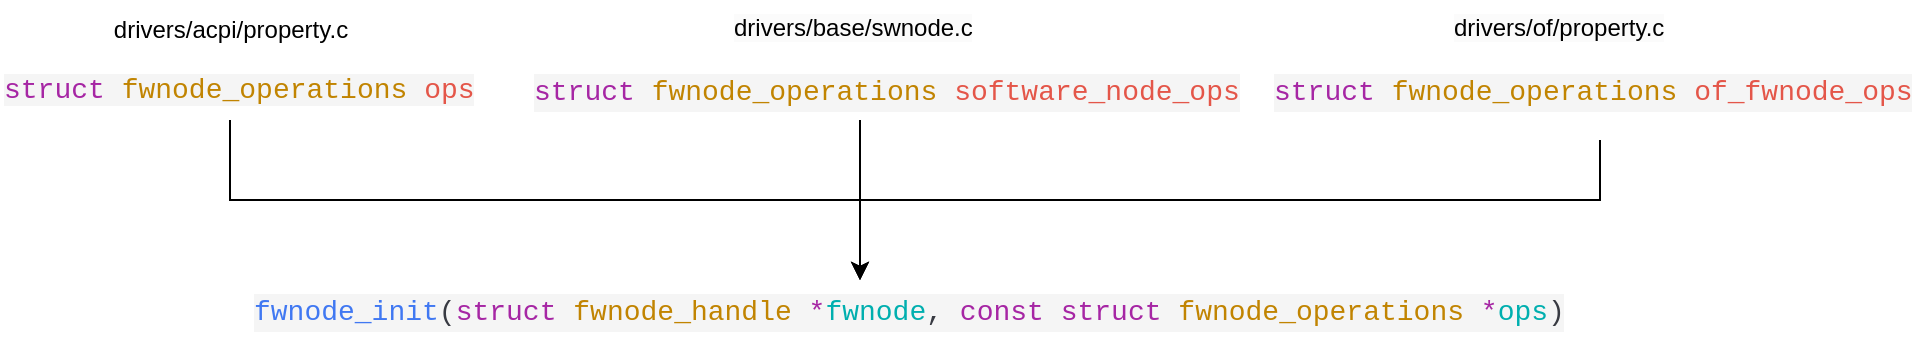 <mxfile version="25.0.3">
  <diagram name="Page-1" id="NSJXgjtKGkGuNpLyBI_f">
    <mxGraphModel dx="1064" dy="538" grid="1" gridSize="10" guides="1" tooltips="1" connect="1" arrows="1" fold="1" page="1" pageScale="1" pageWidth="827" pageHeight="1169" math="0" shadow="0">
      <root>
        <mxCell id="0" />
        <mxCell id="1" parent="0" />
        <mxCell id="LSQM8RCuRyQCz4PE_PzF-1" value="drivers/acpi/property.c" style="text;html=1;align=center;verticalAlign=middle;resizable=0;points=[];autosize=1;strokeColor=none;fillColor=none;" vertex="1" parent="1">
          <mxGeometry x="110" y="350" width="140" height="30" as="geometry" />
        </mxCell>
        <mxCell id="LSQM8RCuRyQCz4PE_PzF-8" style="edgeStyle=orthogonalEdgeStyle;rounded=0;orthogonalLoop=1;jettySize=auto;html=1;exitX=0.5;exitY=1;exitDx=0;exitDy=0;entryX=0.5;entryY=0;entryDx=0;entryDy=0;" edge="1" parent="1" source="LSQM8RCuRyQCz4PE_PzF-2" target="LSQM8RCuRyQCz4PE_PzF-7">
          <mxGeometry relative="1" as="geometry" />
        </mxCell>
        <mxCell id="LSQM8RCuRyQCz4PE_PzF-2" value="&lt;span style=&quot;forced-color-adjust: none; font-family: Consolas, &amp;quot;Courier New&amp;quot;, monospace; font-size: 14px; font-style: normal; font-variant-ligatures: normal; font-variant-caps: normal; font-weight: 400; letter-spacing: normal; orphans: 2; text-align: left; text-indent: 0px; text-transform: none; widows: 2; word-spacing: 0px; -webkit-text-stroke-width: 0px; white-space: pre; background-color: rgb(245, 245, 245); text-decoration-thickness: initial; text-decoration-style: initial; text-decoration-color: initial; color: rgb(166, 38, 164);&quot;&gt;struct&lt;/span&gt;&lt;span style=&quot;forced-color-adjust: none; color: rgb(56, 58, 66); font-family: Consolas, &amp;quot;Courier New&amp;quot;, monospace; font-size: 14px; font-style: normal; font-variant-ligatures: normal; font-variant-caps: normal; font-weight: 400; letter-spacing: normal; orphans: 2; text-align: left; text-indent: 0px; text-transform: none; widows: 2; word-spacing: 0px; -webkit-text-stroke-width: 0px; white-space: pre; background-color: rgb(245, 245, 245); text-decoration-thickness: initial; text-decoration-style: initial; text-decoration-color: initial;&quot;&gt; &lt;/span&gt;&lt;span style=&quot;forced-color-adjust: none; font-family: Consolas, &amp;quot;Courier New&amp;quot;, monospace; font-size: 14px; font-style: normal; font-variant-ligatures: normal; font-variant-caps: normal; font-weight: 400; letter-spacing: normal; orphans: 2; text-align: left; text-indent: 0px; text-transform: none; widows: 2; word-spacing: 0px; -webkit-text-stroke-width: 0px; white-space: pre; background-color: rgb(245, 245, 245); text-decoration-thickness: initial; text-decoration-style: initial; text-decoration-color: initial; color: rgb(193, 132, 1);&quot;&gt;fwnode_operations&lt;/span&gt;&lt;span style=&quot;forced-color-adjust: none; color: rgb(56, 58, 66); font-family: Consolas, &amp;quot;Courier New&amp;quot;, monospace; font-size: 14px; font-style: normal; font-variant-ligatures: normal; font-variant-caps: normal; font-weight: 400; letter-spacing: normal; orphans: 2; text-align: left; text-indent: 0px; text-transform: none; widows: 2; word-spacing: 0px; -webkit-text-stroke-width: 0px; white-space: pre; background-color: rgb(245, 245, 245); text-decoration-thickness: initial; text-decoration-style: initial; text-decoration-color: initial;&quot;&gt; &lt;/span&gt;&lt;span style=&quot;forced-color-adjust: none; font-family: Consolas, &amp;quot;Courier New&amp;quot;, monospace; font-size: 14px; font-style: normal; font-variant-ligatures: normal; font-variant-caps: normal; font-weight: 400; letter-spacing: normal; orphans: 2; text-align: left; text-indent: 0px; text-transform: none; widows: 2; word-spacing: 0px; -webkit-text-stroke-width: 0px; white-space: pre; background-color: rgb(245, 245, 245); text-decoration-thickness: initial; text-decoration-style: initial; text-decoration-color: initial; color: rgb(228, 86, 73);&quot;&gt;ops&lt;/span&gt;" style="text;whiteSpace=wrap;html=1;" vertex="1" parent="1">
          <mxGeometry x="65" y="380" width="230" height="30" as="geometry" />
        </mxCell>
        <mxCell id="LSQM8RCuRyQCz4PE_PzF-3" value="&lt;span style=&quot;color: rgb(0, 0, 0); font-family: Helvetica; font-size: 12px; font-style: normal; font-variant-ligatures: normal; font-variant-caps: normal; font-weight: 400; letter-spacing: normal; orphans: 2; text-align: center; text-indent: 0px; text-transform: none; widows: 2; word-spacing: 0px; -webkit-text-stroke-width: 0px; white-space: nowrap; background-color: rgb(251, 251, 251); text-decoration-thickness: initial; text-decoration-style: initial; text-decoration-color: initial; display: inline !important; float: none;&quot;&gt;drivers/base/swnode.c&lt;/span&gt;" style="text;whiteSpace=wrap;html=1;" vertex="1" parent="1">
          <mxGeometry x="430" y="350" width="130" height="30" as="geometry" />
        </mxCell>
        <mxCell id="LSQM8RCuRyQCz4PE_PzF-9" style="edgeStyle=orthogonalEdgeStyle;rounded=0;orthogonalLoop=1;jettySize=auto;html=1;entryX=0.5;entryY=0;entryDx=0;entryDy=0;" edge="1" parent="1" source="LSQM8RCuRyQCz4PE_PzF-4" target="LSQM8RCuRyQCz4PE_PzF-7">
          <mxGeometry relative="1" as="geometry" />
        </mxCell>
        <mxCell id="LSQM8RCuRyQCz4PE_PzF-4" value="&lt;div style=&quot;color: #383a42;background-color: #f5f5f5;font-family: Consolas, &#39;Courier New&#39;, monospace;font-weight: normal;font-size: 14px;line-height: 19px;white-space: pre;&quot;&gt;&lt;div&gt;&lt;span style=&quot;color: #a626a4;&quot;&gt;struct&lt;/span&gt;&lt;span style=&quot;color: #383a42;&quot;&gt; &lt;/span&gt;&lt;span style=&quot;color: #c18401;&quot;&gt;fwnode_operations&lt;/span&gt;&lt;span style=&quot;color: #383a42;&quot;&gt; &lt;/span&gt;&lt;span style=&quot;color: #e45649;&quot;&gt;software_node_ops&lt;/span&gt;&lt;/div&gt;&lt;/div&gt;" style="text;whiteSpace=wrap;html=1;" vertex="1" parent="1">
          <mxGeometry x="330" y="380" width="330" height="30" as="geometry" />
        </mxCell>
        <mxCell id="LSQM8RCuRyQCz4PE_PzF-10" style="edgeStyle=orthogonalEdgeStyle;rounded=0;orthogonalLoop=1;jettySize=auto;html=1;exitX=0.5;exitY=1;exitDx=0;exitDy=0;entryX=0.5;entryY=0;entryDx=0;entryDy=0;" edge="1" parent="1" source="LSQM8RCuRyQCz4PE_PzF-5" target="LSQM8RCuRyQCz4PE_PzF-7">
          <mxGeometry relative="1" as="geometry">
            <Array as="points">
              <mxPoint x="865" y="450" />
              <mxPoint x="495" y="450" />
            </Array>
          </mxGeometry>
        </mxCell>
        <mxCell id="LSQM8RCuRyQCz4PE_PzF-5" value="&lt;div style=&quot;color: #383a42;background-color: #f5f5f5;font-family: Consolas, &#39;Courier New&#39;, monospace;font-weight: normal;font-size: 14px;line-height: 19px;white-space: pre;&quot;&gt;&lt;div&gt;&lt;span style=&quot;color: #a626a4;&quot;&gt;struct&lt;/span&gt;&lt;span style=&quot;color: #383a42;&quot;&gt; &lt;/span&gt;&lt;span style=&quot;color: #c18401;&quot;&gt;fwnode_operations&lt;/span&gt;&lt;span style=&quot;color: #383a42;&quot;&gt; &lt;/span&gt;&lt;span style=&quot;color: #e45649;&quot;&gt;of_fwnode_ops&lt;/span&gt;&lt;/div&gt;&lt;/div&gt;" style="text;whiteSpace=wrap;html=1;" vertex="1" parent="1">
          <mxGeometry x="700" y="380" width="330" height="40" as="geometry" />
        </mxCell>
        <mxCell id="LSQM8RCuRyQCz4PE_PzF-6" value="&lt;span style=&quot;color: rgb(0, 0, 0); font-family: Helvetica; font-size: 12px; font-style: normal; font-variant-ligatures: normal; font-variant-caps: normal; font-weight: 400; letter-spacing: normal; orphans: 2; text-align: center; text-indent: 0px; text-transform: none; widows: 2; word-spacing: 0px; -webkit-text-stroke-width: 0px; white-space: nowrap; background-color: rgb(251, 251, 251); text-decoration-thickness: initial; text-decoration-style: initial; text-decoration-color: initial; display: inline !important; float: none;&quot;&gt;drivers/of/property.c&lt;/span&gt;" style="text;whiteSpace=wrap;html=1;" vertex="1" parent="1">
          <mxGeometry x="790" y="350" width="130" height="30" as="geometry" />
        </mxCell>
        <mxCell id="LSQM8RCuRyQCz4PE_PzF-7" value="&lt;div style=&quot;color: #383a42;background-color: #f5f5f5;font-family: Consolas, &#39;Courier New&#39;, monospace;font-weight: normal;font-size: 14px;line-height: 19px;white-space: pre;&quot;&gt;&lt;div style=&quot;line-height: 19px;&quot;&gt;&lt;div&gt;&lt;span style=&quot;color: #4078f2;&quot;&gt;fwnode_init&lt;/span&gt;(&lt;span style=&quot;color: #a626a4;&quot;&gt;struct&lt;/span&gt; &lt;span style=&quot;color: #c18401;&quot;&gt;fwnode_handle&lt;/span&gt; &lt;span style=&quot;color: #a626a4;&quot;&gt;*&lt;/span&gt;&lt;span style=&quot;color: #00afaf;&quot;&gt;fwnode&lt;/span&gt;, &lt;span style=&quot;color: rgb(166, 38, 164);&quot;&gt;const&lt;/span&gt; &lt;span style=&quot;color: rgb(166, 38, 164);&quot;&gt;struct&lt;/span&gt; &lt;span style=&quot;color: rgb(193, 132, 1);&quot;&gt;fwnode_operations&lt;/span&gt; &lt;span style=&quot;color: rgb(166, 38, 164);&quot;&gt;*&lt;/span&gt;&lt;span style=&quot;color: rgb(0, 175, 175);&quot;&gt;ops&lt;/span&gt;)&lt;/div&gt;&lt;/div&gt;&lt;/div&gt;" style="text;whiteSpace=wrap;html=1;" vertex="1" parent="1">
          <mxGeometry x="190" y="490" width="610" height="30" as="geometry" />
        </mxCell>
      </root>
    </mxGraphModel>
  </diagram>
</mxfile>
